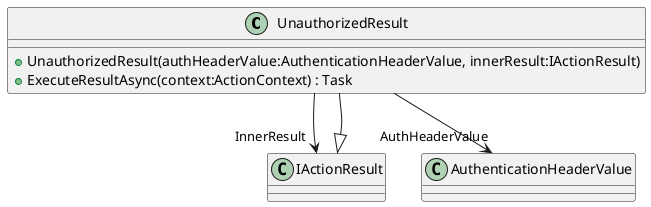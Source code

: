 @startuml
class UnauthorizedResult {
    + UnauthorizedResult(authHeaderValue:AuthenticationHeaderValue, innerResult:IActionResult)
    + ExecuteResultAsync(context:ActionContext) : Task
}
IActionResult <|-- UnauthorizedResult
UnauthorizedResult --> "AuthHeaderValue" AuthenticationHeaderValue
UnauthorizedResult --> "InnerResult" IActionResult
@enduml
